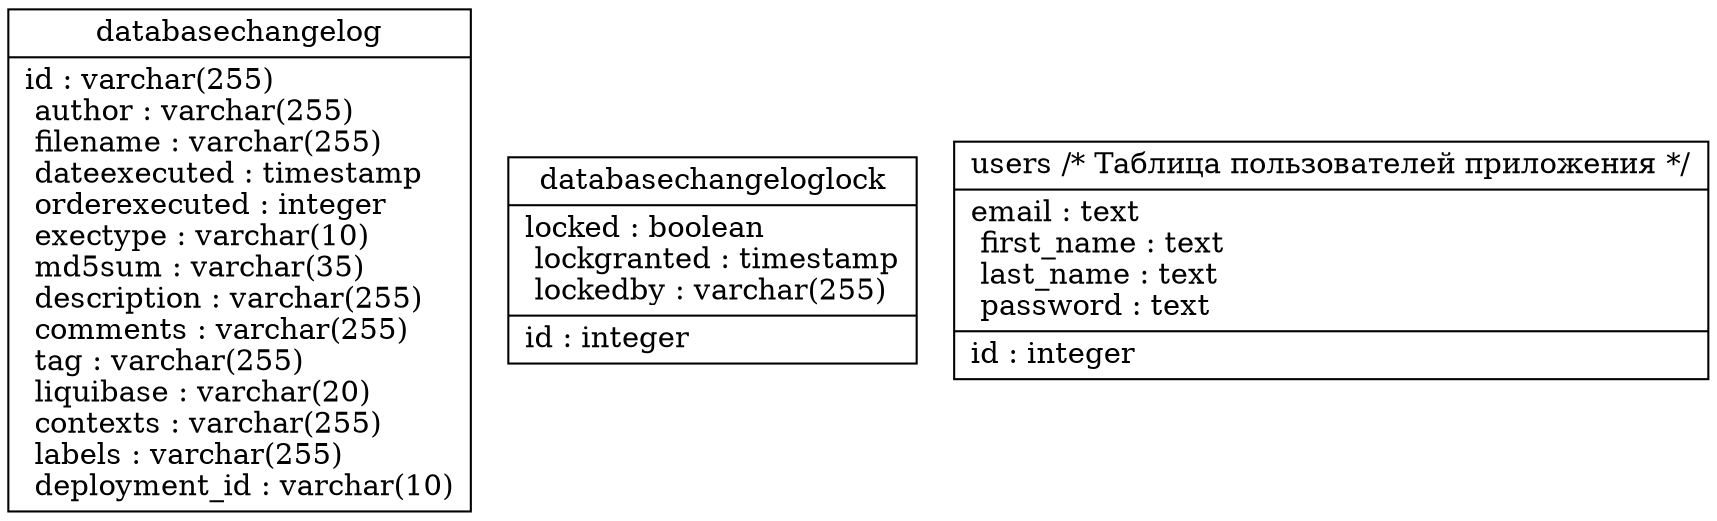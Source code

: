 digraph "databasechangelog" {

splines  = ortho;
fontname = "Inconsolata";

node [colorscheme = ylgnbu4];
edge [colorscheme = dark28, dir = both];

databasechangelog                               [shape = record, pos = "-2.174,7.826!"    , label = "{ databasechangelog |  id : varchar(255)\l  author : varchar(255)\l  filename : varchar(255)\l  dateexecuted : timestamp\l  orderexecuted : integer\l  exectype : varchar(10)\l  md5sum : varchar(35)\l  description : varchar(255)\l  comments : varchar(255)\l  tag : varchar(255)\l  liquibase : varchar(20)\l  contexts : varchar(255)\l  labels : varchar(255)\l  deployment_id : varchar(10)\l }"];
databasechangeloglock                           [shape = record, pos = "-2.069,13.111!"   , label = "{ databasechangeloglock |  locked : boolean\l  lockgranted : timestamp\l  lockedby : varchar(255)\l| id : integer\l }"];
"users  /* Таблица пользователей приложения */" [shape = record, pos = "-0.417,10.500!"   , label = "{ users  /* Таблица пользователей приложения */ |  email : text\l  first_name : text\l  last_name : text\l  password : text\l| id : integer\l }"];


}
